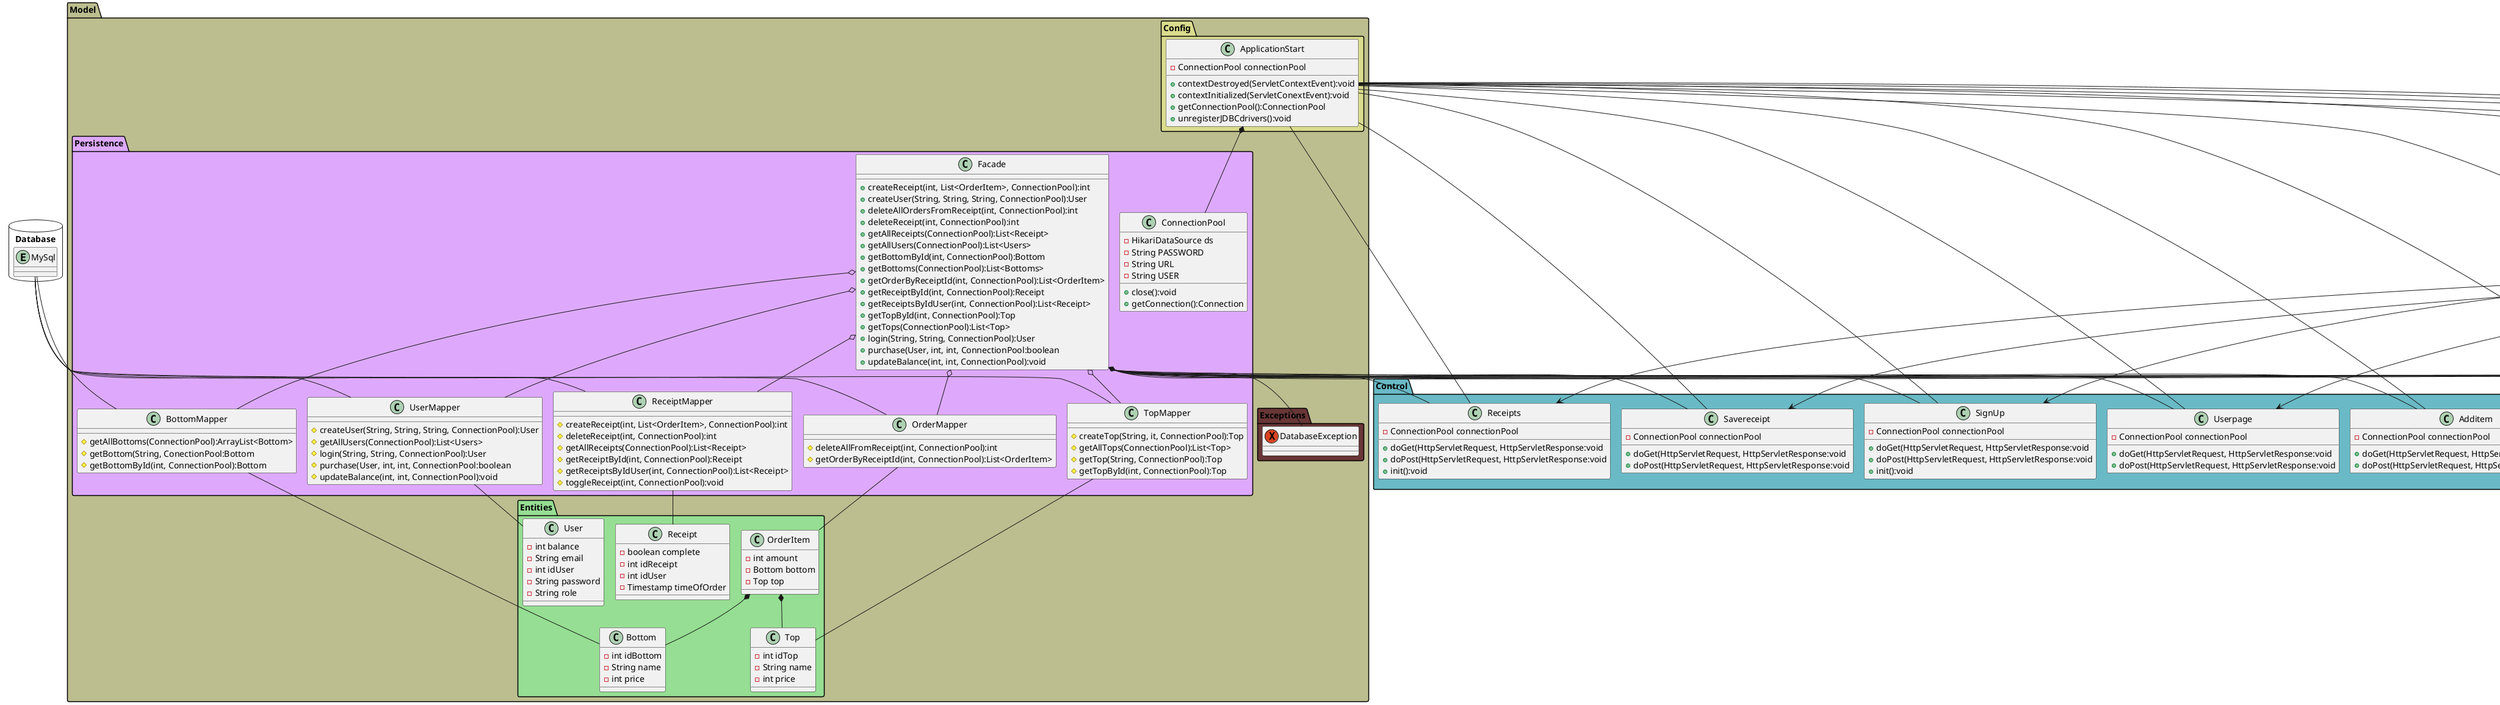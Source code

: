 @startuml
'https://plantumautonumber
!pragma layout smetana 

package "Control" #69bac6
{
     class Additem
     {
        +doGet(HttpServletRequest, HttpServletResponse:void
        +doPost(HttpServletRequest, HttpServletResponse:void
        - ConnectionPool connectionPool
     }
      class AdminPanel
      {
        +doGet(HttpServletRequest, HttpServletResponse:void
        +doPost(HttpServletRequest, HttpServletResponse:void
        +init():void
        - ConnectionPool connectionPool
      }
      class Browse
      {
        +doGet(HttpServletRequest, HttpServletResponse:void
        +doPost(HttpServletRequest, HttpServletResponse:void
        +serOrderItemList(List<OrderItem>):void
         - ConnectionPool connectionPool
         - List<OrderItem> orderItemList
      }
      class DeleteReceipt
      {
        +doGet(HttpServletRequest, HttpServletResponse:void
        +doPost(HttpServletRequest, HttpServletResponse:void
        - ConnectionPool connectionPool
      }

      class EditUser
      {
        +doGet(HttpServletRequest, HttpServletResponse:void
        +doPost(HttpServletRequest, HttpServletResponse:void
        +init():void

      }
      class Login
      {
        +doGet(HttpServletRequest, HttpServletResponse:void
        +doPost(HttpServletRequest, HttpServletResponse:void
        +init():void
        - ConnectionPool connectionPool
      }
      class Logout
      {
        +doGet(HttpServletRequest, HttpServletResponse:void
        +doPost(HttpServletRequest, HttpServletResponse:void
      }
      class Orders
      {
        +doGet(HttpServletRequest, HttpServletResponse:void
        +doPost(HttpServletRequest, HttpServletResponse:void
        +init():void
        - ConnectionPool connectionPool
      }
      class Purchase
      {
        +doGet(HttpServletRequest, HttpServletResponse:void
        +doPost(HttpServletRequest, HttpServletResponse:void
        +init():void
        - ConnectionPool connectionPool
      }
      class Receipts
      {
        +doGet(HttpServletRequest, HttpServletResponse:void
        +doPost(HttpServletRequest, HttpServletResponse:void
        +init():void
        - ConnectionPool connectionPool
      }
      class RemoveSessionItem
      {
        +doGet(HttpServletRequest, HttpServletResponse:void
        +doPost(HttpServletRequest, HttpServletResponse:void
      }
      class Savereceipt
      {
        +doGet(HttpServletRequest, HttpServletResponse:void
        +doPost(HttpServletRequest, HttpServletResponse:void
        - ConnectionPool connectionPool
      }
      class SignUp
      {
        +doGet(HttpServletRequest, HttpServletResponse:void
        +doPost(HttpServletRequest, HttpServletResponse:void
        + init():void
        - ConnectionPool connectionPool
      }
      class Userpage
      {
        +doGet(HttpServletRequest, HttpServletResponse:void
        +doPost(HttpServletRequest, HttpServletResponse:void
        - ConnectionPool connectionPool
      }
}
package "Model" #bdbe8f
{
    package "Entities" #96de93
    {
       class Bottom
       {
         - int idBottom
         - String name
         - int price
       }
       class OrderItem
       {
         - int amount
         - Bottom bottom
         - Top top
       }
       class Receipt
       {
         - boolean complete
         - int idReceipt
         - int idUser
         - Timestamp timeOfOrder
       }
       class Top
       {
         - int idTop
         - String name
         - int price
       }
       class User
       {
         - int balance
         - String email
         - int idUser
         - String password
         - String role
       }
    }

    package "Config" #dadc8d
    {
        class ApplicationStart
        {
            + contextDestroyed(ServletContextEvent):void
            + contextInitialized(ServletConextEvent):void
            + getConnectionPool():ConnectionPool
            + unregisterJDBCdrivers():void
            - ConnectionPool connectionPool

        }
    }

    package "Exceptions" #683636
    {
        Exception DatabaseException
    }

     package "Persistence" #dea9fc
    {
        class BottomMapper
        {
            # getAllBottoms(ConnectionPool):ArrayList<Bottom>
            # getBottom(String, ConectionPool:Bottom
            # getBottomById(int, ConnectionPool):Bottom
        }
        class ConnectionPool
        {
            + close():void
            + getConnection():Connection
            - HikariDataSource ds
            - String PASSWORD
            - String URL
            - String USER
        }
        class Facade
        {
            + createReceipt(int, List<OrderItem>, ConnectionPool):int
            + createUser(String, String, String, ConnectionPool):User
            + deleteAllOrdersFromReceipt(int, ConnectionPool):int
            + deleteReceipt(int, ConnectionPool):int
            + getAllReceipts(ConnectionPool):List<Receipt>
            + getAllUsers(ConnectionPool):List<Users>
            + getBottomById(int, ConnectionPool):Bottom
            + getBottoms(ConnectionPool):List<Bottoms>
            + getOrderByReceiptId(int, ConnectionPool):List<OrderItem>
            + getReceiptById(int, ConnectionPool):Receipt
            + getReceiptsByIdUser(int, ConnectionPool):List<Receipt>
            + getTopById(int, ConnectionPool):Top
            + getTops(ConnectionPool):List<Top>
            + login(String, String, ConnectionPool):User
            + purchase(User, int, int, ConnectionPool:boolean
            + updateBalance(int, int, ConnectionPool):void
        }
        class OrderMapper
        {
            # deleteAllFromReceipt(int, ConnectionPool):int
            # getOrderByReceiptId(int, ConnectionPool):List<OrderItem>
        }
        class ReceiptMapper
        {
            # createReceipt(int, List<OrderItem>, ConnectionPool):int
            # deleteReceipt(int, ConnectionPool):int
            # getAllReceipts(ConnectionPool):List<Receipt>
            # getReceiptById(int, ConnectionPool):Receipt
            # getReceiptsByIdUser(int, ConnectionPool):List<Receipt>
            # toggleReceipt(int, ConnectionPool):void
        }
        class TopMapper
        {
            # createTop(String, it, ConnectionPool):Top
            # getAllTops(ConnectionPool):List<Top>
            # getTop(String, ConnectionPool):Top
            # getTopById(int, ConnectionPool):Top
        }
        class UserMapper
        {
            # createUser(String, String, String, ConnectionPool):User
            # getAllUsers(ConnectionPool):List<Users>
            # login(String, String, ConnectionPool):User
            # purchase(User, int, int, ConnectionPool:boolean
            # updateBalance(int, int, ConnectionPool):void
        }
    }
}

package Database <<Database>>
{
   entity MySql
}

package Webserver <<Cloud>>
{
  entity Tomcat9
}

   ApplicationStart *-- ConnectionPool
   EditUser -- ApplicationStart
   Login -- ApplicationStart
   Additem -- ApplicationStart
   AdminPanel -- ApplicationStart
   Browse -- ApplicationStart
   Orders -- ApplicationStart
   DeleteReceipt -- ApplicationStart
   Purchase -- ApplicationStart
   Receipts -- ApplicationStart
   Savereceipt -- ApplicationStart
   SignUp -- ApplicationStart
   Userpage -- ApplicationStart

   Facade o-- BottomMapper
   Facade o-- OrderMapper
   Facade o-- ReceiptMapper
   Facade o-- TopMapper
   Facade o-- UserMapper

   Facade -- Additem
   Facade -- AdminPanel
   Facade -- Browse
   Facade -- DeleteReceipt
   Facade -- EditUser
   Facade -- Login
   Facade -- Orders
   Facade -- Purchase
   Facade -- Receipts
   Facade -- Savereceipt
   Facade -- SignUp
   Facade -- Userpage

   Facade *-- DatabaseException

   OrderItem *-- Top
   OrderItem *-- Bottom

   BottomMapper -- Bottom
   TopMapper -- Top
   OrderMapper -- OrderItem
   UserMapper -- User
   ReceiptMapper -- Receipt

   MySql -- BottomMapper
   MySql -- OrderMapper
   MySql -- ReceiptMapper
   MySql -- TopMapper
   MySql -- UserMapper

   Tomcat9 --> Additem
   Tomcat9 --> AdminPanel
   Tomcat9 --> Browse
   Tomcat9 --> DeleteReceipt
   Tomcat9 --> EditUser
   Tomcat9 --> Login
   Tomcat9 --> Logout
   Tomcat9 --> Orders
   Tomcat9 --> Purchase
   Tomcat9 --> Receipts
   Tomcat9 --> RemoveSessionItem
   Tomcat9 --> Savereceipt
   Tomcat9 --> SignUp
   Tomcat9 --> Userpage


@enduml